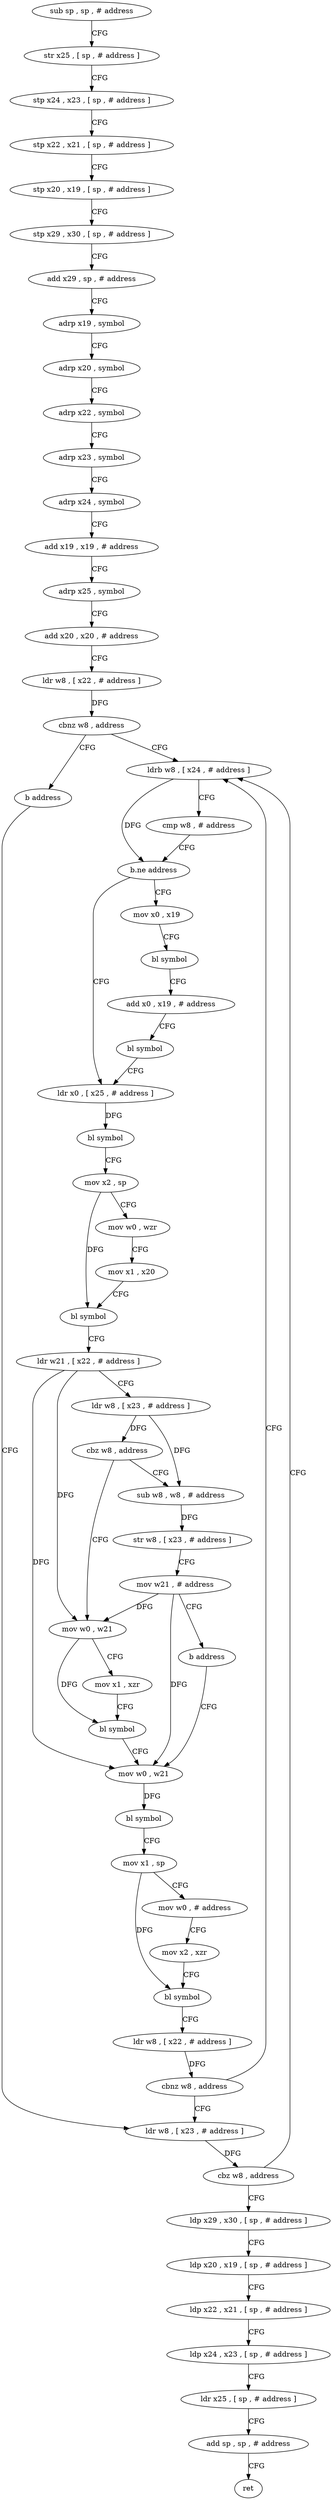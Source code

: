 digraph "func" {
"4229668" [label = "sub sp , sp , # address" ]
"4229672" [label = "str x25 , [ sp , # address ]" ]
"4229676" [label = "stp x24 , x23 , [ sp , # address ]" ]
"4229680" [label = "stp x22 , x21 , [ sp , # address ]" ]
"4229684" [label = "stp x20 , x19 , [ sp , # address ]" ]
"4229688" [label = "stp x29 , x30 , [ sp , # address ]" ]
"4229692" [label = "add x29 , sp , # address" ]
"4229696" [label = "adrp x19 , symbol" ]
"4229700" [label = "adrp x20 , symbol" ]
"4229704" [label = "adrp x22 , symbol" ]
"4229708" [label = "adrp x23 , symbol" ]
"4229712" [label = "adrp x24 , symbol" ]
"4229716" [label = "add x19 , x19 , # address" ]
"4229720" [label = "adrp x25 , symbol" ]
"4229724" [label = "add x20 , x20 , # address" ]
"4229728" [label = "ldr w8 , [ x22 , # address ]" ]
"4229732" [label = "cbnz w8 , address" ]
"4229792" [label = "ldrb w8 , [ x24 , # address ]" ]
"4229736" [label = "b address" ]
"4229796" [label = "cmp w8 , # address" ]
"4229800" [label = "b.ne address" ]
"4229820" [label = "ldr x0 , [ x25 , # address ]" ]
"4229804" [label = "mov x0 , x19" ]
"4229784" [label = "ldr w8 , [ x23 , # address ]" ]
"4229824" [label = "bl symbol" ]
"4229828" [label = "mov x2 , sp" ]
"4229832" [label = "mov w0 , wzr" ]
"4229836" [label = "mov x1 , x20" ]
"4229840" [label = "bl symbol" ]
"4229844" [label = "ldr w21 , [ x22 , # address ]" ]
"4229848" [label = "ldr w8 , [ x23 , # address ]" ]
"4229852" [label = "cbz w8 , address" ]
"4229740" [label = "mov w0 , w21" ]
"4229856" [label = "sub w8 , w8 , # address" ]
"4229808" [label = "bl symbol" ]
"4229812" [label = "add x0 , x19 , # address" ]
"4229816" [label = "bl symbol" ]
"4229788" [label = "cbz w8 , address" ]
"4229872" [label = "ldp x29 , x30 , [ sp , # address ]" ]
"4229744" [label = "mov x1 , xzr" ]
"4229748" [label = "bl symbol" ]
"4229752" [label = "mov w0 , w21" ]
"4229860" [label = "str w8 , [ x23 , # address ]" ]
"4229864" [label = "mov w21 , # address" ]
"4229868" [label = "b address" ]
"4229876" [label = "ldp x20 , x19 , [ sp , # address ]" ]
"4229880" [label = "ldp x22 , x21 , [ sp , # address ]" ]
"4229884" [label = "ldp x24 , x23 , [ sp , # address ]" ]
"4229888" [label = "ldr x25 , [ sp , # address ]" ]
"4229892" [label = "add sp , sp , # address" ]
"4229896" [label = "ret" ]
"4229756" [label = "bl symbol" ]
"4229760" [label = "mov x1 , sp" ]
"4229764" [label = "mov w0 , # address" ]
"4229768" [label = "mov x2 , xzr" ]
"4229772" [label = "bl symbol" ]
"4229776" [label = "ldr w8 , [ x22 , # address ]" ]
"4229780" [label = "cbnz w8 , address" ]
"4229668" -> "4229672" [ label = "CFG" ]
"4229672" -> "4229676" [ label = "CFG" ]
"4229676" -> "4229680" [ label = "CFG" ]
"4229680" -> "4229684" [ label = "CFG" ]
"4229684" -> "4229688" [ label = "CFG" ]
"4229688" -> "4229692" [ label = "CFG" ]
"4229692" -> "4229696" [ label = "CFG" ]
"4229696" -> "4229700" [ label = "CFG" ]
"4229700" -> "4229704" [ label = "CFG" ]
"4229704" -> "4229708" [ label = "CFG" ]
"4229708" -> "4229712" [ label = "CFG" ]
"4229712" -> "4229716" [ label = "CFG" ]
"4229716" -> "4229720" [ label = "CFG" ]
"4229720" -> "4229724" [ label = "CFG" ]
"4229724" -> "4229728" [ label = "CFG" ]
"4229728" -> "4229732" [ label = "DFG" ]
"4229732" -> "4229792" [ label = "CFG" ]
"4229732" -> "4229736" [ label = "CFG" ]
"4229792" -> "4229796" [ label = "CFG" ]
"4229792" -> "4229800" [ label = "DFG" ]
"4229736" -> "4229784" [ label = "CFG" ]
"4229796" -> "4229800" [ label = "CFG" ]
"4229800" -> "4229820" [ label = "CFG" ]
"4229800" -> "4229804" [ label = "CFG" ]
"4229820" -> "4229824" [ label = "DFG" ]
"4229804" -> "4229808" [ label = "CFG" ]
"4229784" -> "4229788" [ label = "DFG" ]
"4229824" -> "4229828" [ label = "CFG" ]
"4229828" -> "4229832" [ label = "CFG" ]
"4229828" -> "4229840" [ label = "DFG" ]
"4229832" -> "4229836" [ label = "CFG" ]
"4229836" -> "4229840" [ label = "CFG" ]
"4229840" -> "4229844" [ label = "CFG" ]
"4229844" -> "4229848" [ label = "CFG" ]
"4229844" -> "4229740" [ label = "DFG" ]
"4229844" -> "4229752" [ label = "DFG" ]
"4229848" -> "4229852" [ label = "DFG" ]
"4229848" -> "4229856" [ label = "DFG" ]
"4229852" -> "4229740" [ label = "CFG" ]
"4229852" -> "4229856" [ label = "CFG" ]
"4229740" -> "4229744" [ label = "CFG" ]
"4229740" -> "4229748" [ label = "DFG" ]
"4229856" -> "4229860" [ label = "DFG" ]
"4229808" -> "4229812" [ label = "CFG" ]
"4229812" -> "4229816" [ label = "CFG" ]
"4229816" -> "4229820" [ label = "CFG" ]
"4229788" -> "4229872" [ label = "CFG" ]
"4229788" -> "4229792" [ label = "CFG" ]
"4229872" -> "4229876" [ label = "CFG" ]
"4229744" -> "4229748" [ label = "CFG" ]
"4229748" -> "4229752" [ label = "CFG" ]
"4229752" -> "4229756" [ label = "DFG" ]
"4229860" -> "4229864" [ label = "CFG" ]
"4229864" -> "4229868" [ label = "CFG" ]
"4229864" -> "4229740" [ label = "DFG" ]
"4229864" -> "4229752" [ label = "DFG" ]
"4229868" -> "4229752" [ label = "CFG" ]
"4229876" -> "4229880" [ label = "CFG" ]
"4229880" -> "4229884" [ label = "CFG" ]
"4229884" -> "4229888" [ label = "CFG" ]
"4229888" -> "4229892" [ label = "CFG" ]
"4229892" -> "4229896" [ label = "CFG" ]
"4229756" -> "4229760" [ label = "CFG" ]
"4229760" -> "4229764" [ label = "CFG" ]
"4229760" -> "4229772" [ label = "DFG" ]
"4229764" -> "4229768" [ label = "CFG" ]
"4229768" -> "4229772" [ label = "CFG" ]
"4229772" -> "4229776" [ label = "CFG" ]
"4229776" -> "4229780" [ label = "DFG" ]
"4229780" -> "4229792" [ label = "CFG" ]
"4229780" -> "4229784" [ label = "CFG" ]
}

